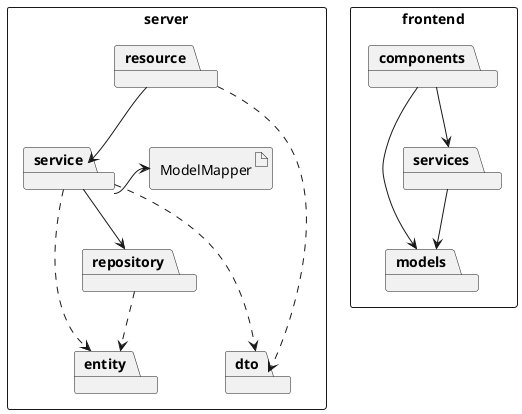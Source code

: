 @startuml

rectangle server {
    package resource
    package service
    package repository
    package entity
    package dto

    artifact ModelMapper

    resource -down-> service
    resource .down.> dto
    service .down..> dto
    service .down.> entity
    service -down-> repository
    service -left-> ModelMapper
    repository .down.> entity
}

rectangle frontend {
    package components
    package models
    package services

    components -down-> models
    components -down-> services
    services -down-> models
}

@enduml

